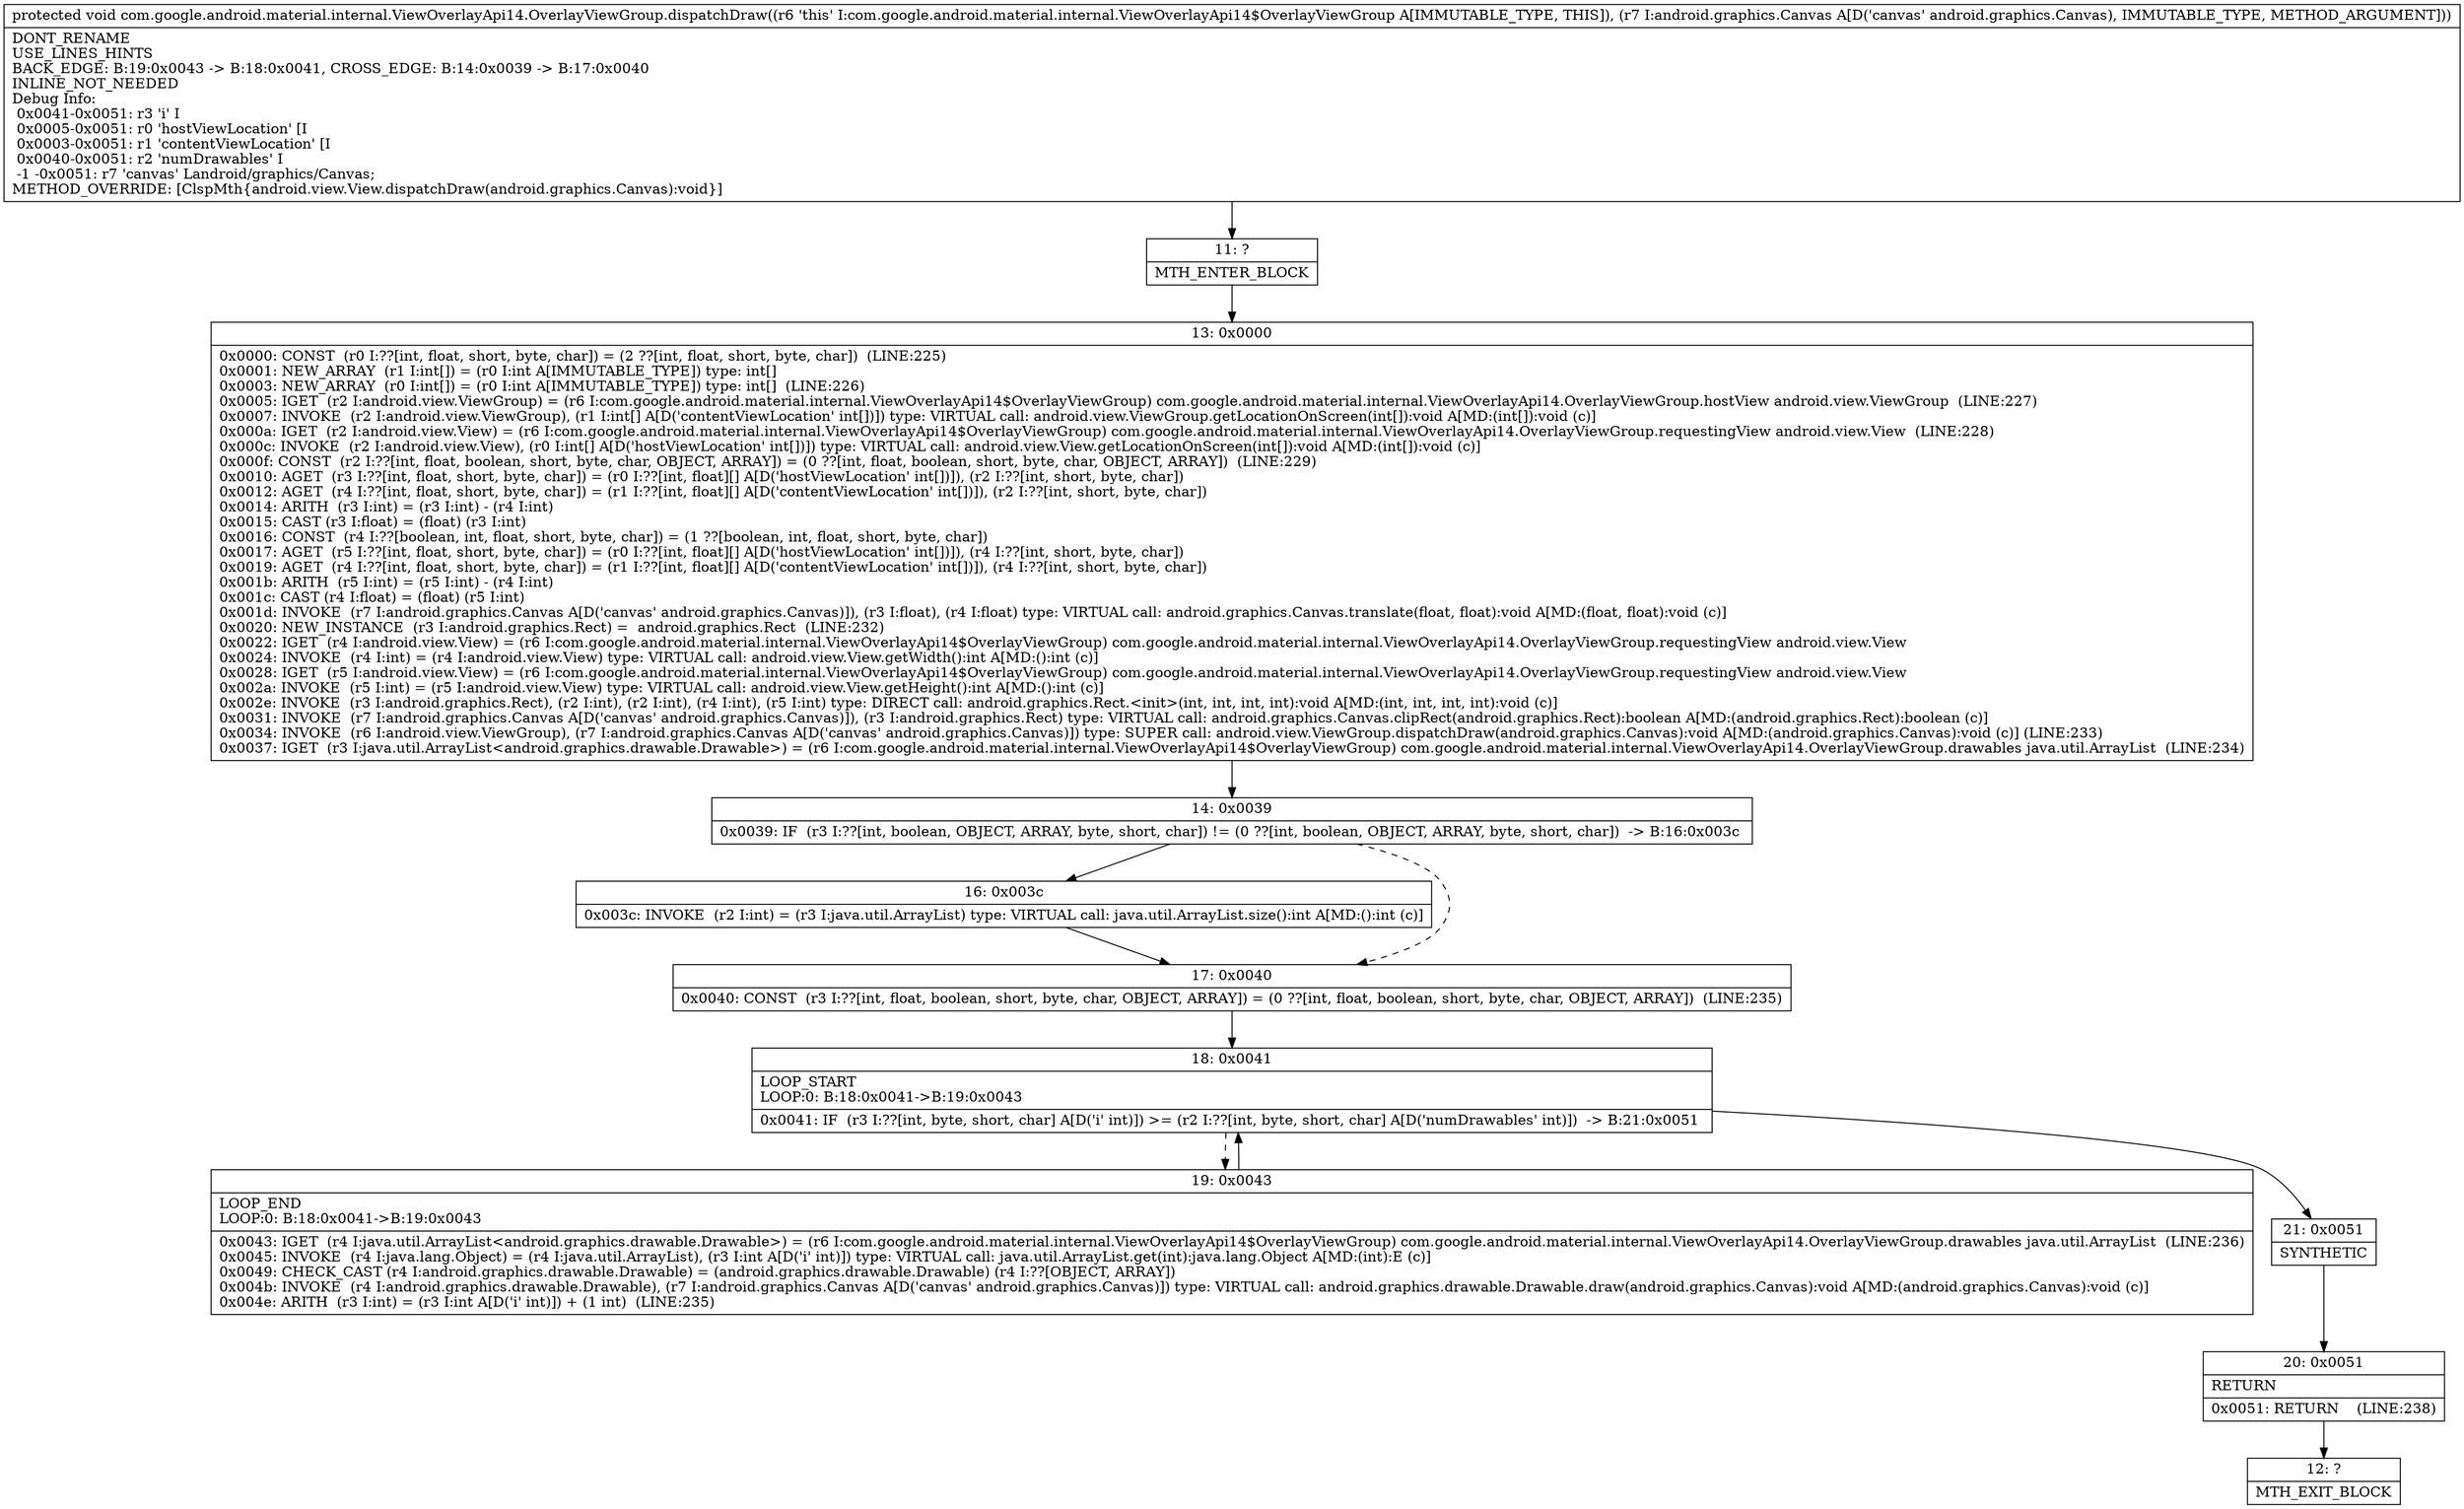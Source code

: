 digraph "CFG forcom.google.android.material.internal.ViewOverlayApi14.OverlayViewGroup.dispatchDraw(Landroid\/graphics\/Canvas;)V" {
Node_11 [shape=record,label="{11\:\ ?|MTH_ENTER_BLOCK\l}"];
Node_13 [shape=record,label="{13\:\ 0x0000|0x0000: CONST  (r0 I:??[int, float, short, byte, char]) = (2 ??[int, float, short, byte, char])  (LINE:225)\l0x0001: NEW_ARRAY  (r1 I:int[]) = (r0 I:int A[IMMUTABLE_TYPE]) type: int[] \l0x0003: NEW_ARRAY  (r0 I:int[]) = (r0 I:int A[IMMUTABLE_TYPE]) type: int[]  (LINE:226)\l0x0005: IGET  (r2 I:android.view.ViewGroup) = (r6 I:com.google.android.material.internal.ViewOverlayApi14$OverlayViewGroup) com.google.android.material.internal.ViewOverlayApi14.OverlayViewGroup.hostView android.view.ViewGroup  (LINE:227)\l0x0007: INVOKE  (r2 I:android.view.ViewGroup), (r1 I:int[] A[D('contentViewLocation' int[])]) type: VIRTUAL call: android.view.ViewGroup.getLocationOnScreen(int[]):void A[MD:(int[]):void (c)]\l0x000a: IGET  (r2 I:android.view.View) = (r6 I:com.google.android.material.internal.ViewOverlayApi14$OverlayViewGroup) com.google.android.material.internal.ViewOverlayApi14.OverlayViewGroup.requestingView android.view.View  (LINE:228)\l0x000c: INVOKE  (r2 I:android.view.View), (r0 I:int[] A[D('hostViewLocation' int[])]) type: VIRTUAL call: android.view.View.getLocationOnScreen(int[]):void A[MD:(int[]):void (c)]\l0x000f: CONST  (r2 I:??[int, float, boolean, short, byte, char, OBJECT, ARRAY]) = (0 ??[int, float, boolean, short, byte, char, OBJECT, ARRAY])  (LINE:229)\l0x0010: AGET  (r3 I:??[int, float, short, byte, char]) = (r0 I:??[int, float][] A[D('hostViewLocation' int[])]), (r2 I:??[int, short, byte, char]) \l0x0012: AGET  (r4 I:??[int, float, short, byte, char]) = (r1 I:??[int, float][] A[D('contentViewLocation' int[])]), (r2 I:??[int, short, byte, char]) \l0x0014: ARITH  (r3 I:int) = (r3 I:int) \- (r4 I:int) \l0x0015: CAST (r3 I:float) = (float) (r3 I:int) \l0x0016: CONST  (r4 I:??[boolean, int, float, short, byte, char]) = (1 ??[boolean, int, float, short, byte, char]) \l0x0017: AGET  (r5 I:??[int, float, short, byte, char]) = (r0 I:??[int, float][] A[D('hostViewLocation' int[])]), (r4 I:??[int, short, byte, char]) \l0x0019: AGET  (r4 I:??[int, float, short, byte, char]) = (r1 I:??[int, float][] A[D('contentViewLocation' int[])]), (r4 I:??[int, short, byte, char]) \l0x001b: ARITH  (r5 I:int) = (r5 I:int) \- (r4 I:int) \l0x001c: CAST (r4 I:float) = (float) (r5 I:int) \l0x001d: INVOKE  (r7 I:android.graphics.Canvas A[D('canvas' android.graphics.Canvas)]), (r3 I:float), (r4 I:float) type: VIRTUAL call: android.graphics.Canvas.translate(float, float):void A[MD:(float, float):void (c)]\l0x0020: NEW_INSTANCE  (r3 I:android.graphics.Rect) =  android.graphics.Rect  (LINE:232)\l0x0022: IGET  (r4 I:android.view.View) = (r6 I:com.google.android.material.internal.ViewOverlayApi14$OverlayViewGroup) com.google.android.material.internal.ViewOverlayApi14.OverlayViewGroup.requestingView android.view.View \l0x0024: INVOKE  (r4 I:int) = (r4 I:android.view.View) type: VIRTUAL call: android.view.View.getWidth():int A[MD:():int (c)]\l0x0028: IGET  (r5 I:android.view.View) = (r6 I:com.google.android.material.internal.ViewOverlayApi14$OverlayViewGroup) com.google.android.material.internal.ViewOverlayApi14.OverlayViewGroup.requestingView android.view.View \l0x002a: INVOKE  (r5 I:int) = (r5 I:android.view.View) type: VIRTUAL call: android.view.View.getHeight():int A[MD:():int (c)]\l0x002e: INVOKE  (r3 I:android.graphics.Rect), (r2 I:int), (r2 I:int), (r4 I:int), (r5 I:int) type: DIRECT call: android.graphics.Rect.\<init\>(int, int, int, int):void A[MD:(int, int, int, int):void (c)]\l0x0031: INVOKE  (r7 I:android.graphics.Canvas A[D('canvas' android.graphics.Canvas)]), (r3 I:android.graphics.Rect) type: VIRTUAL call: android.graphics.Canvas.clipRect(android.graphics.Rect):boolean A[MD:(android.graphics.Rect):boolean (c)]\l0x0034: INVOKE  (r6 I:android.view.ViewGroup), (r7 I:android.graphics.Canvas A[D('canvas' android.graphics.Canvas)]) type: SUPER call: android.view.ViewGroup.dispatchDraw(android.graphics.Canvas):void A[MD:(android.graphics.Canvas):void (c)] (LINE:233)\l0x0037: IGET  (r3 I:java.util.ArrayList\<android.graphics.drawable.Drawable\>) = (r6 I:com.google.android.material.internal.ViewOverlayApi14$OverlayViewGroup) com.google.android.material.internal.ViewOverlayApi14.OverlayViewGroup.drawables java.util.ArrayList  (LINE:234)\l}"];
Node_14 [shape=record,label="{14\:\ 0x0039|0x0039: IF  (r3 I:??[int, boolean, OBJECT, ARRAY, byte, short, char]) != (0 ??[int, boolean, OBJECT, ARRAY, byte, short, char])  \-\> B:16:0x003c \l}"];
Node_16 [shape=record,label="{16\:\ 0x003c|0x003c: INVOKE  (r2 I:int) = (r3 I:java.util.ArrayList) type: VIRTUAL call: java.util.ArrayList.size():int A[MD:():int (c)]\l}"];
Node_17 [shape=record,label="{17\:\ 0x0040|0x0040: CONST  (r3 I:??[int, float, boolean, short, byte, char, OBJECT, ARRAY]) = (0 ??[int, float, boolean, short, byte, char, OBJECT, ARRAY])  (LINE:235)\l}"];
Node_18 [shape=record,label="{18\:\ 0x0041|LOOP_START\lLOOP:0: B:18:0x0041\-\>B:19:0x0043\l|0x0041: IF  (r3 I:??[int, byte, short, char] A[D('i' int)]) \>= (r2 I:??[int, byte, short, char] A[D('numDrawables' int)])  \-\> B:21:0x0051 \l}"];
Node_19 [shape=record,label="{19\:\ 0x0043|LOOP_END\lLOOP:0: B:18:0x0041\-\>B:19:0x0043\l|0x0043: IGET  (r4 I:java.util.ArrayList\<android.graphics.drawable.Drawable\>) = (r6 I:com.google.android.material.internal.ViewOverlayApi14$OverlayViewGroup) com.google.android.material.internal.ViewOverlayApi14.OverlayViewGroup.drawables java.util.ArrayList  (LINE:236)\l0x0045: INVOKE  (r4 I:java.lang.Object) = (r4 I:java.util.ArrayList), (r3 I:int A[D('i' int)]) type: VIRTUAL call: java.util.ArrayList.get(int):java.lang.Object A[MD:(int):E (c)]\l0x0049: CHECK_CAST (r4 I:android.graphics.drawable.Drawable) = (android.graphics.drawable.Drawable) (r4 I:??[OBJECT, ARRAY]) \l0x004b: INVOKE  (r4 I:android.graphics.drawable.Drawable), (r7 I:android.graphics.Canvas A[D('canvas' android.graphics.Canvas)]) type: VIRTUAL call: android.graphics.drawable.Drawable.draw(android.graphics.Canvas):void A[MD:(android.graphics.Canvas):void (c)]\l0x004e: ARITH  (r3 I:int) = (r3 I:int A[D('i' int)]) + (1 int)  (LINE:235)\l}"];
Node_21 [shape=record,label="{21\:\ 0x0051|SYNTHETIC\l}"];
Node_20 [shape=record,label="{20\:\ 0x0051|RETURN\l|0x0051: RETURN    (LINE:238)\l}"];
Node_12 [shape=record,label="{12\:\ ?|MTH_EXIT_BLOCK\l}"];
MethodNode[shape=record,label="{protected void com.google.android.material.internal.ViewOverlayApi14.OverlayViewGroup.dispatchDraw((r6 'this' I:com.google.android.material.internal.ViewOverlayApi14$OverlayViewGroup A[IMMUTABLE_TYPE, THIS]), (r7 I:android.graphics.Canvas A[D('canvas' android.graphics.Canvas), IMMUTABLE_TYPE, METHOD_ARGUMENT]))  | DONT_RENAME\lUSE_LINES_HINTS\lBACK_EDGE: B:19:0x0043 \-\> B:18:0x0041, CROSS_EDGE: B:14:0x0039 \-\> B:17:0x0040\lINLINE_NOT_NEEDED\lDebug Info:\l  0x0041\-0x0051: r3 'i' I\l  0x0005\-0x0051: r0 'hostViewLocation' [I\l  0x0003\-0x0051: r1 'contentViewLocation' [I\l  0x0040\-0x0051: r2 'numDrawables' I\l  \-1 \-0x0051: r7 'canvas' Landroid\/graphics\/Canvas;\lMETHOD_OVERRIDE: [ClspMth\{android.view.View.dispatchDraw(android.graphics.Canvas):void\}]\l}"];
MethodNode -> Node_11;Node_11 -> Node_13;
Node_13 -> Node_14;
Node_14 -> Node_16;
Node_14 -> Node_17[style=dashed];
Node_16 -> Node_17;
Node_17 -> Node_18;
Node_18 -> Node_19[style=dashed];
Node_18 -> Node_21;
Node_19 -> Node_18;
Node_21 -> Node_20;
Node_20 -> Node_12;
}

